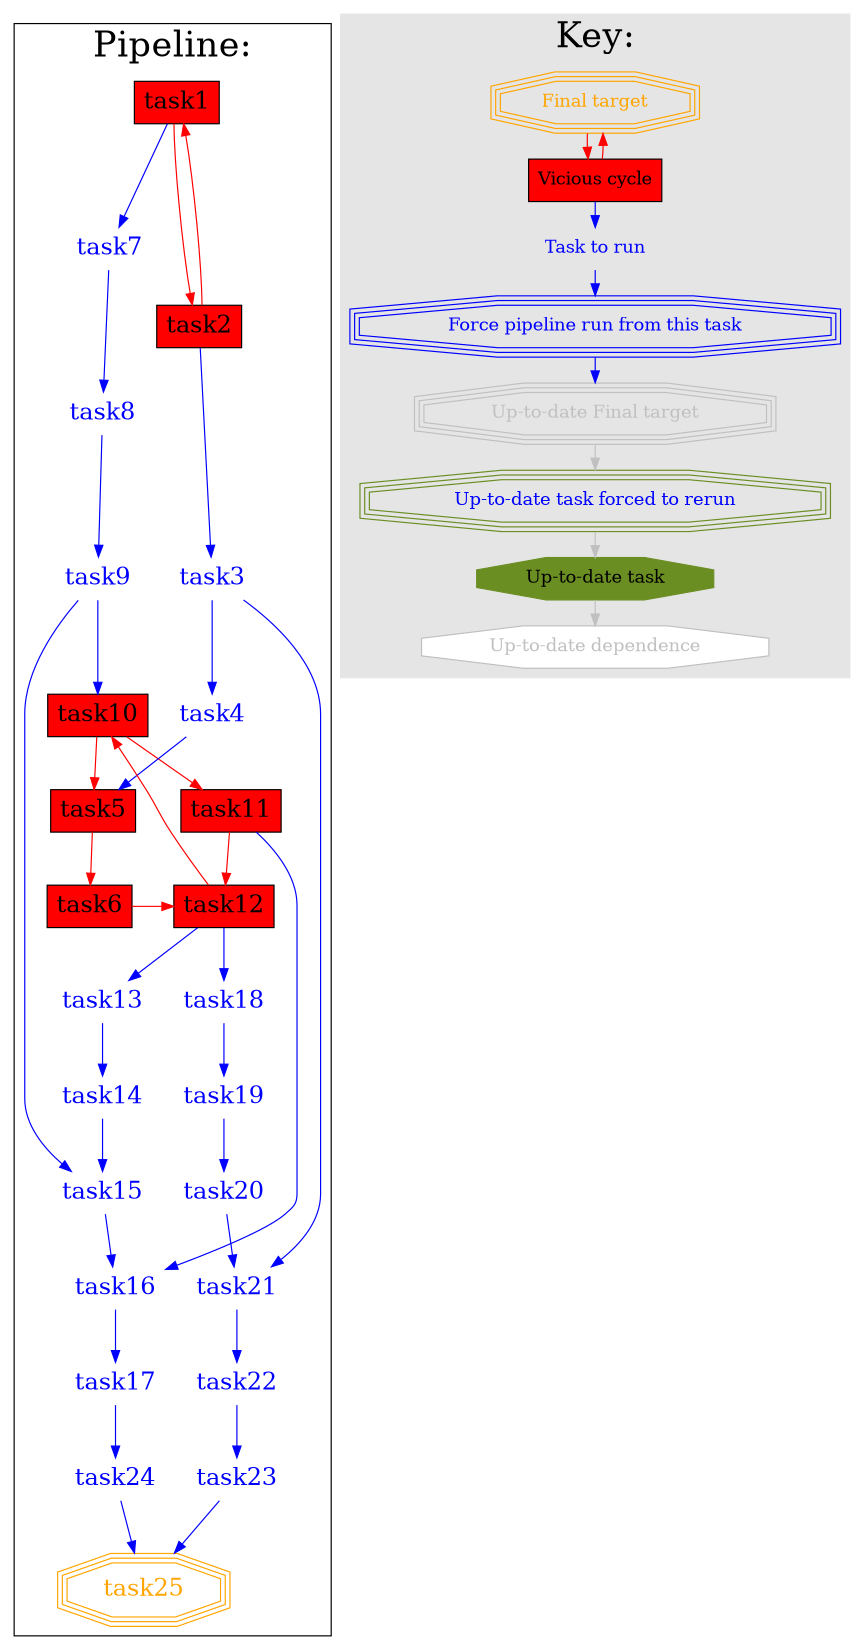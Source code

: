 digraph tree
{
size="8,11!";
splines=true;
fontsize=30;
ranksep = 0.3;
subgraph clustertasks
{
label = "Pipeline:";
edge[minlen=2];
node[fontsize=20];
t2[fontcolor=blue, shape=plaintext, label="task7"];
t0 -> t2[color=blue];
t3[fontcolor=blue, shape=plaintext, label="task8"];
t2 -> t3[color=blue];
t4[fontcolor=blue, shape=plaintext, label="task9"];
t3 -> t4[color=blue];
t4 -> t5[color=blue];
t8[fontcolor=blue, shape=plaintext, label="task3"];
t1 -> t8[color=blue];
t9[fontcolor=blue, shape=plaintext, label="task4"];
t8 -> t9[color=blue];
t9 -> t10[color=blue];
t13[fontcolor=blue, shape=plaintext, label="task18"];
t7 -> t13[color=blue];
t19[fontcolor=blue, shape=plaintext, label="task19"];
t13 -> t19[color=blue];
t20[fontcolor=blue, shape=plaintext, label="task20"];
t19 -> t20[color=blue];
t21[fontcolor=blue, shape=plaintext, label="task21"];
t20 -> t21[color=blue];
t8 -> t21[color=blue];
t22[fontcolor=blue, shape=plaintext, label="task22"];
t21 -> t22[color=blue];
t23[fontcolor=blue, shape=plaintext, label="task23"];
t22 -> t23[color=blue];
t12[fontcolor=blue, shape=plaintext, label="task13"];
t7 -> t12[color=blue];
t14[fontcolor=blue, shape=plaintext, label="task14"];
t12 -> t14[color=blue];
t15[fontcolor=blue, shape=plaintext, label="task15"];
t14 -> t15[color=blue];
t4 -> t15[color=blue];
t16[fontcolor=blue, shape=plaintext, label="task16"];
t15 -> t16[color=blue];
t6 -> t16[color=blue];
t17[fontcolor=blue, shape=plaintext, label="task17"];
t16 -> t17[color=blue];
t18[fontcolor=blue, shape=plaintext, label="task24"];
t17 -> t18[color=blue];
t24[color=orange, fontcolor=orange, shape=tripleoctagon, label="task25"];
t23 -> t24[color=blue];
t18 -> t24[color=blue];
t1[shape=box, style=filled, fillcolor=red, label="task2"];
t0 -> t1[color=red ];
t0[shape=box, style=filled, fillcolor=red, label="task1"];
t1 -> t0[color=red , constraint=false];
t5[shape=box, style=filled, fillcolor=red, label="task10"];
t7 -> t5[color=red , constraint=false];
t6[shape=box, style=filled, fillcolor=red, label="task11"];
t5 -> t6[color=red ];
t10[shape=box, style=filled, fillcolor=red, label="task5"];
t5 -> t10[color=red ];
t11[shape=box, style=filled, fillcolor=red, label="task6"];
t10 -> t11[color=red ];
t7[shape=box, style=filled, fillcolor=red, label="task12"];
t11 -> t7[color=red , constraint=false];
t6 -> t7[color=red ];
}
subgraph clusterkey
{
style=filled;
fontsize=30;
color=gray90;
label = "Key:";
node[fontsize=10];
k1[color=orange, fontcolor=orange, shape=tripleoctagon, fontsize=15, label="Final target"];
k2[shape=box, style=filled, fontsize=15, fillcolor=red, label="Vicious cycle"];
k3[fontcolor=blue, shape=plaintext, fontsize=15, label="Task to run"];
k4[color=blue, fontcolor=blue, shape=tripleoctagon, fontsize=15, label="Force pipeline run from this task"];
k5[color=gray, fontcolor=gray, shape=tripleoctagon, fontsize=15, label="Up-to-date Final target"];
k6[color=olivedrab, fontcolor=blue, shape=tripleoctagon, fontsize=15, label="Up-to-date task forced to rerun"];
k7[style=filled, color=olivedrab, label="Up-to-date task", shape=octagon, fontsize=15, fillcolor=olivedrab, fontcolor=black];
k8[style=filled, color=gray, label="Up-to-date dependence", shape=octagon, fontsize=15, fillcolor=white, fontcolor=gray];
k1->k2[color=red];k2->k1 [color=red];k2->k3->k4->k5[color=blue];k5->k6->k7->k8[color=gray];}
}
